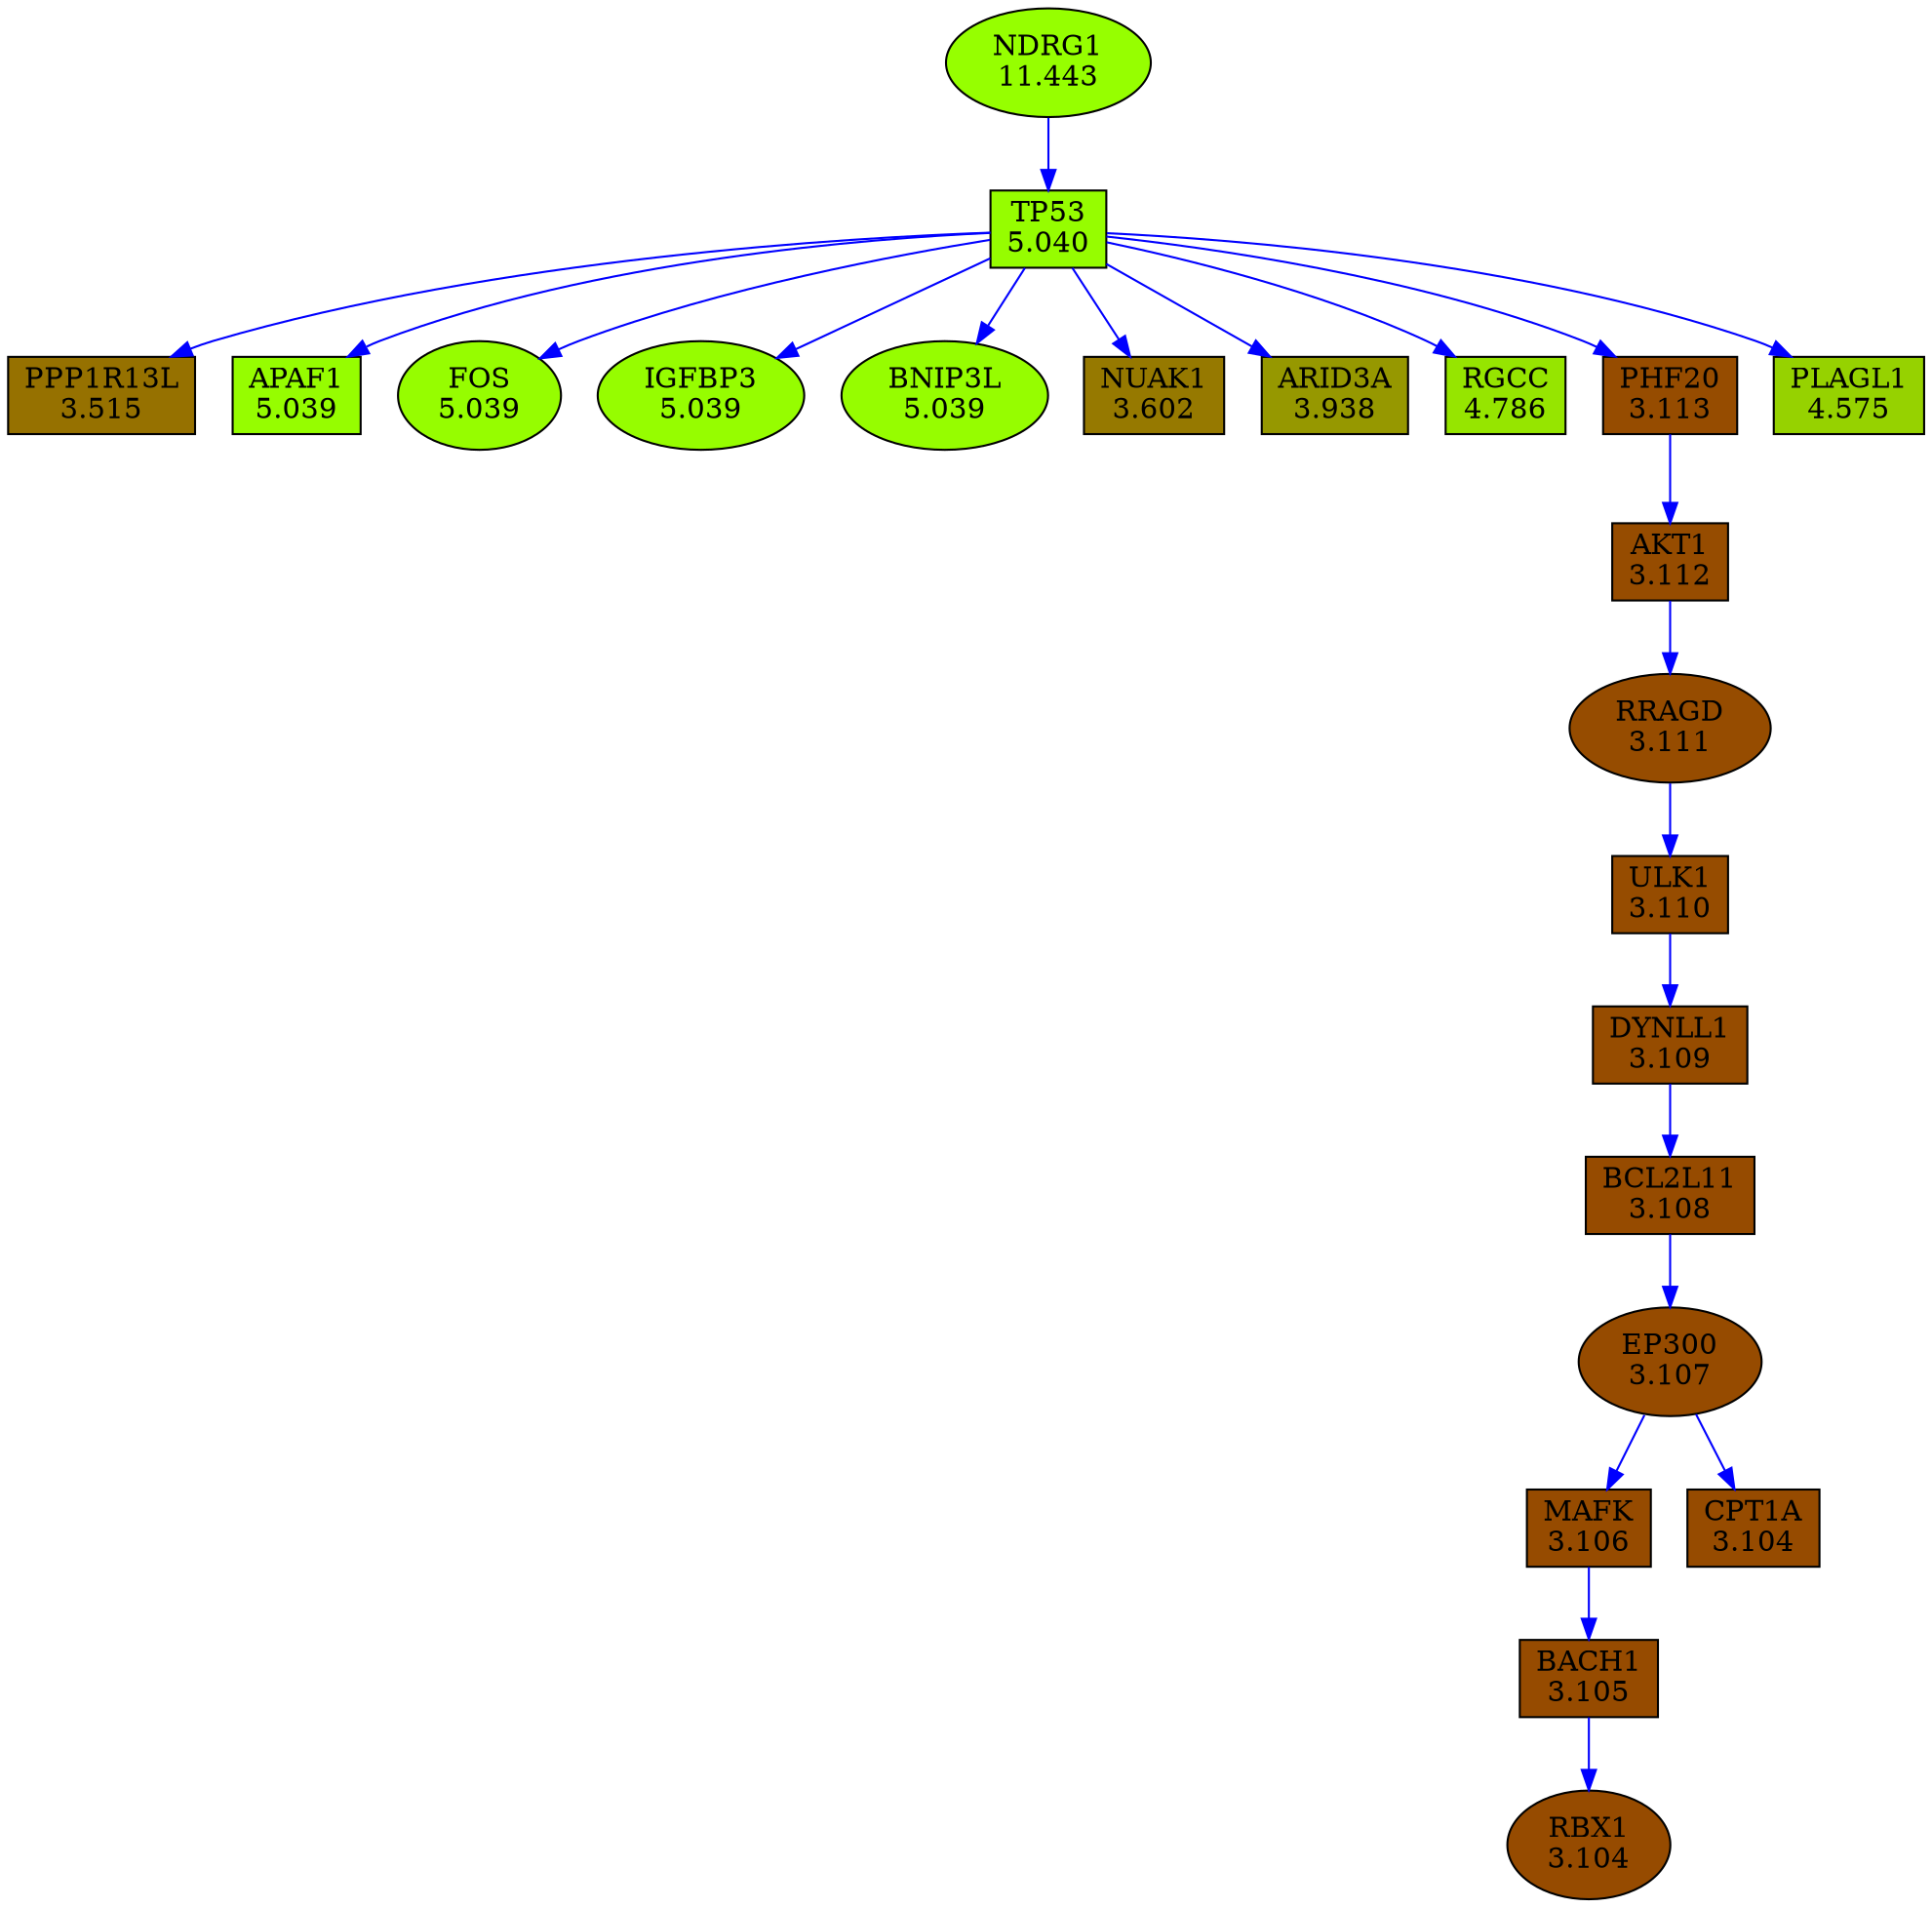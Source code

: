 digraph real_test_new_x {
N_70 [shape = box, style = filled, fillcolor = "#967100", label = "PPP1R13L\n3.515"];
N_209 [shape = box, style = filled, fillcolor = "#964c00", label = "AKT1\n3.112"];
N_216 [shape = box, style = filled, fillcolor = "#964c00", label = "DYNLL1\n3.109"];
N_235 [shape = box, style = filled, fillcolor = "#96fd00", label = "TP53\n5.040"];
N_248 [shape = box, style = filled, fillcolor = "#96fd00", label = "APAF1\n5.039"];
N_337 [shape = ellipse, style = filled, fillcolor = "#964b00", label = "EP300\n3.107"];
N_420 [shape = ellipse, style = filled, fillcolor = "#964b00", label = "RBX1\n3.104"];
N_423 [shape = box, style = filled, fillcolor = "#964b00", label = "MAFK\n3.106"];
N_439 [shape = box, style = filled, fillcolor = "#964b00", label = "BCL2L11\n3.108"];
N_921 [shape = ellipse, style = filled, fillcolor = "#96fd00", label = "FOS\n5.039"];
N_1111 [shape = ellipse, style = filled, fillcolor = "#96fd00", label = "IGFBP3\n5.039"];
N_1328 [shape = box, style = filled, fillcolor = "#964c00", label = "ULK1\n3.110"];
N_1329 [shape = ellipse, style = filled, fillcolor = "#964c00", label = "RRAGD\n3.111"];
N_1638 [shape = box, style = filled, fillcolor = "#964b00", label = "CPT1A\n3.104"];
N_1726 [shape = ellipse, style = filled, fillcolor = "#96fd00", label = "BNIP3L\n5.039"];
N_1800 [shape = box, style = filled, fillcolor = "#967900", label = "NUAK1\n3.602"];
N_1863 [shape = box, style = filled, fillcolor = "#964b00", label = "BACH1\n3.105"];
N_1916 [shape = box, style = filled, fillcolor = "#969800", label = "ARID3A\n3.938"];
N_1919 [shape = box, style = filled, fillcolor = "#96e500", label = "RGCC\n4.786"];
N_2366 [shape = box, style = filled, fillcolor = "#964c00", label = "PHF20\n3.113"];
N_2460 [shape = ellipse, style = filled, fillcolor = "#96ff00", label = "NDRG1\n11.443"];
N_2462 [shape = box, style = filled, fillcolor = "#96d200", label = "PLAGL1\n4.575"];
N_235 -> N_70 [ color = blue ];
N_209 -> N_1329 [ color = blue ];
N_2366 -> N_209 [ color = blue ];
N_216 -> N_439 [ color = blue ];
N_1328 -> N_216 [ color = blue ];
N_235 -> N_248 [ color = blue ];
N_235 -> N_921 [ color = blue ];
N_235 -> N_1111 [ color = blue ];
N_235 -> N_1726 [ color = blue ];
N_235 -> N_1800 [ color = blue ];
N_235 -> N_1916 [ color = blue ];
N_235 -> N_1919 [ color = blue ];
N_235 -> N_2366 [ color = blue ];
N_2460 -> N_235 [ color = blue ];
N_235 -> N_2462 [ color = blue ];
N_337 -> N_423 [ color = blue ];
N_439 -> N_337 [ color = blue ];
N_337 -> N_1638 [ color = blue ];
N_1863 -> N_420 [ color = blue ];
N_423 -> N_1863 [ color = blue ];
N_1329 -> N_1328 [ color = blue ];
}
